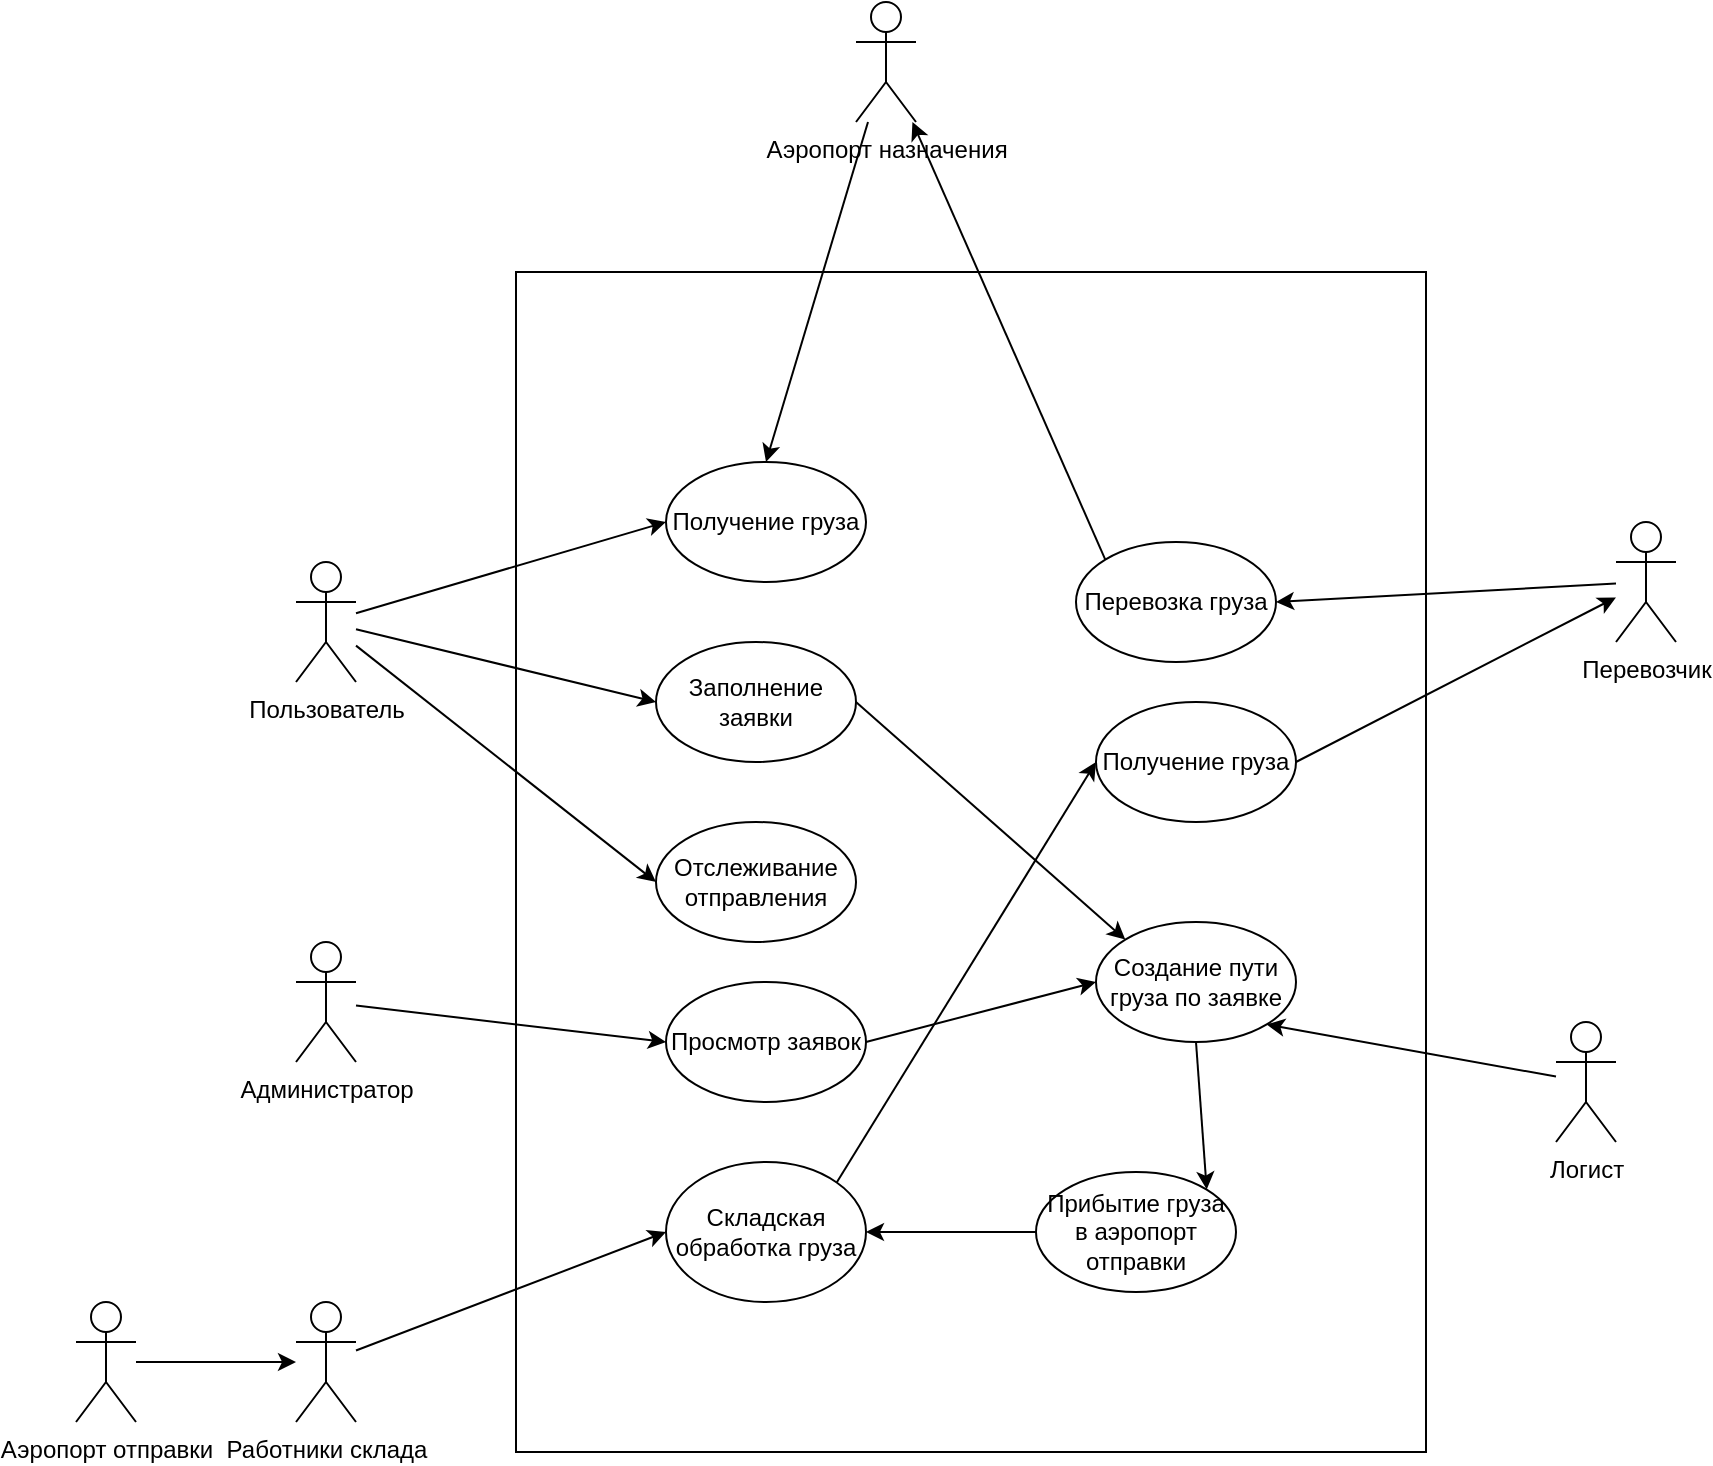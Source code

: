<mxfile version="24.4.9" type="device">
  <diagram name="Страница — 1" id="4fqIP8O1hB-H0Z5yeGxN">
    <mxGraphModel dx="2466" dy="2070" grid="1" gridSize="10" guides="1" tooltips="1" connect="1" arrows="1" fold="1" page="1" pageScale="1" pageWidth="827" pageHeight="1169" math="0" shadow="0">
      <root>
        <mxCell id="0" />
        <mxCell id="1" parent="0" />
        <mxCell id="HgeCDnkaVdGJqcdc9LPZ-58" value="" style="rounded=0;whiteSpace=wrap;html=1;" vertex="1" parent="1">
          <mxGeometry x="220" y="85" width="455" height="590" as="geometry" />
        </mxCell>
        <mxCell id="HgeCDnkaVdGJqcdc9LPZ-8" value="Пользователь" style="shape=umlActor;verticalLabelPosition=bottom;verticalAlign=top;html=1;outlineConnect=0;" vertex="1" parent="1">
          <mxGeometry x="110" y="230" width="30" height="60" as="geometry" />
        </mxCell>
        <mxCell id="HgeCDnkaVdGJqcdc9LPZ-9" value="Администратор" style="shape=umlActor;verticalLabelPosition=bottom;verticalAlign=top;html=1;outlineConnect=0;" vertex="1" parent="1">
          <mxGeometry x="110" y="420" width="30" height="60" as="geometry" />
        </mxCell>
        <mxCell id="HgeCDnkaVdGJqcdc9LPZ-11" value="Просмотр заявок" style="ellipse;whiteSpace=wrap;html=1;" vertex="1" parent="1">
          <mxGeometry x="295" y="440" width="100" height="60" as="geometry" />
        </mxCell>
        <mxCell id="HgeCDnkaVdGJqcdc9LPZ-15" value="Заполнение заявки" style="ellipse;whiteSpace=wrap;html=1;" vertex="1" parent="1">
          <mxGeometry x="290" y="270" width="100" height="60" as="geometry" />
        </mxCell>
        <mxCell id="HgeCDnkaVdGJqcdc9LPZ-16" value="Отслеживание отправления" style="ellipse;whiteSpace=wrap;html=1;" vertex="1" parent="1">
          <mxGeometry x="290" y="360" width="100" height="60" as="geometry" />
        </mxCell>
        <mxCell id="HgeCDnkaVdGJqcdc9LPZ-20" value="Логист" style="shape=umlActor;verticalLabelPosition=bottom;verticalAlign=top;html=1;outlineConnect=0;" vertex="1" parent="1">
          <mxGeometry x="740" y="460" width="30" height="60" as="geometry" />
        </mxCell>
        <mxCell id="HgeCDnkaVdGJqcdc9LPZ-21" value="Создание пути груза по заявке" style="ellipse;whiteSpace=wrap;html=1;" vertex="1" parent="1">
          <mxGeometry x="510" y="410" width="100" height="60" as="geometry" />
        </mxCell>
        <mxCell id="HgeCDnkaVdGJqcdc9LPZ-24" value="Получение груза" style="ellipse;whiteSpace=wrap;html=1;" vertex="1" parent="1">
          <mxGeometry x="295" y="180" width="100" height="60" as="geometry" />
        </mxCell>
        <mxCell id="HgeCDnkaVdGJqcdc9LPZ-26" value="Перевозчик" style="shape=umlActor;verticalLabelPosition=bottom;verticalAlign=top;html=1;outlineConnect=0;" vertex="1" parent="1">
          <mxGeometry x="770" y="210" width="30" height="60" as="geometry" />
        </mxCell>
        <mxCell id="HgeCDnkaVdGJqcdc9LPZ-27" value="Перевозка груза" style="ellipse;whiteSpace=wrap;html=1;" vertex="1" parent="1">
          <mxGeometry x="500" y="220" width="100" height="60" as="geometry" />
        </mxCell>
        <mxCell id="HgeCDnkaVdGJqcdc9LPZ-35" value="Работники склада" style="shape=umlActor;verticalLabelPosition=bottom;verticalAlign=top;html=1;outlineConnect=0;" vertex="1" parent="1">
          <mxGeometry x="110" y="600" width="30" height="60" as="geometry" />
        </mxCell>
        <mxCell id="HgeCDnkaVdGJqcdc9LPZ-36" value="Прибытие груза в аэропорт отправки" style="ellipse;whiteSpace=wrap;html=1;" vertex="1" parent="1">
          <mxGeometry x="480" y="535" width="100" height="60" as="geometry" />
        </mxCell>
        <mxCell id="HgeCDnkaVdGJqcdc9LPZ-38" value="Складская обработка груза" style="ellipse;whiteSpace=wrap;html=1;" vertex="1" parent="1">
          <mxGeometry x="295" y="530" width="100" height="70" as="geometry" />
        </mxCell>
        <mxCell id="HgeCDnkaVdGJqcdc9LPZ-41" value="Получение груза" style="ellipse;whiteSpace=wrap;html=1;" vertex="1" parent="1">
          <mxGeometry x="510" y="300" width="100" height="60" as="geometry" />
        </mxCell>
        <mxCell id="HgeCDnkaVdGJqcdc9LPZ-47" value="Аэропорт назначения" style="shape=umlActor;verticalLabelPosition=bottom;verticalAlign=top;html=1;outlineConnect=0;" vertex="1" parent="1">
          <mxGeometry x="390" y="-50" width="30" height="60" as="geometry" />
        </mxCell>
        <mxCell id="HgeCDnkaVdGJqcdc9LPZ-48" value="Аэропорт отправки" style="shape=umlActor;verticalLabelPosition=bottom;verticalAlign=top;html=1;outlineConnect=0;" vertex="1" parent="1">
          <mxGeometry y="600" width="30" height="60" as="geometry" />
        </mxCell>
        <mxCell id="HgeCDnkaVdGJqcdc9LPZ-50" value="" style="edgeStyle=none;orthogonalLoop=1;jettySize=auto;html=1;rounded=0;" edge="1" parent="1" source="HgeCDnkaVdGJqcdc9LPZ-48" target="HgeCDnkaVdGJqcdc9LPZ-35">
          <mxGeometry width="100" relative="1" as="geometry">
            <mxPoint x="190" y="670" as="sourcePoint" />
            <mxPoint x="290" y="670" as="targetPoint" />
            <Array as="points" />
          </mxGeometry>
        </mxCell>
        <mxCell id="HgeCDnkaVdGJqcdc9LPZ-59" value="" style="edgeStyle=none;orthogonalLoop=1;jettySize=auto;html=1;rounded=0;entryX=0;entryY=0.5;entryDx=0;entryDy=0;" edge="1" parent="1" source="HgeCDnkaVdGJqcdc9LPZ-35" target="HgeCDnkaVdGJqcdc9LPZ-38">
          <mxGeometry width="100" relative="1" as="geometry">
            <mxPoint x="150" y="700" as="sourcePoint" />
            <mxPoint x="250" y="700" as="targetPoint" />
            <Array as="points" />
          </mxGeometry>
        </mxCell>
        <mxCell id="HgeCDnkaVdGJqcdc9LPZ-60" value="" style="edgeStyle=none;orthogonalLoop=1;jettySize=auto;html=1;rounded=0;entryX=0;entryY=0.5;entryDx=0;entryDy=0;" edge="1" parent="1" source="HgeCDnkaVdGJqcdc9LPZ-9" target="HgeCDnkaVdGJqcdc9LPZ-11">
          <mxGeometry width="100" relative="1" as="geometry">
            <mxPoint x="20" y="540" as="sourcePoint" />
            <mxPoint x="120" y="540" as="targetPoint" />
            <Array as="points" />
          </mxGeometry>
        </mxCell>
        <mxCell id="HgeCDnkaVdGJqcdc9LPZ-61" value="" style="edgeStyle=none;orthogonalLoop=1;jettySize=auto;html=1;rounded=0;entryX=0;entryY=0.5;entryDx=0;entryDy=0;" edge="1" parent="1" source="HgeCDnkaVdGJqcdc9LPZ-8" target="HgeCDnkaVdGJqcdc9LPZ-24">
          <mxGeometry width="100" relative="1" as="geometry">
            <mxPoint x="90" y="370" as="sourcePoint" />
            <mxPoint x="190" y="370" as="targetPoint" />
            <Array as="points" />
          </mxGeometry>
        </mxCell>
        <mxCell id="HgeCDnkaVdGJqcdc9LPZ-62" value="" style="edgeStyle=none;orthogonalLoop=1;jettySize=auto;html=1;rounded=0;entryX=0;entryY=0.5;entryDx=0;entryDy=0;" edge="1" parent="1" source="HgeCDnkaVdGJqcdc9LPZ-8" target="HgeCDnkaVdGJqcdc9LPZ-15">
          <mxGeometry width="100" relative="1" as="geometry">
            <mxPoint x="120" y="350" as="sourcePoint" />
            <mxPoint x="220" y="350" as="targetPoint" />
            <Array as="points" />
          </mxGeometry>
        </mxCell>
        <mxCell id="HgeCDnkaVdGJqcdc9LPZ-63" value="" style="edgeStyle=none;orthogonalLoop=1;jettySize=auto;html=1;rounded=0;entryX=0;entryY=0.5;entryDx=0;entryDy=0;" edge="1" parent="1" source="HgeCDnkaVdGJqcdc9LPZ-8" target="HgeCDnkaVdGJqcdc9LPZ-16">
          <mxGeometry width="100" relative="1" as="geometry">
            <mxPoint x="70" y="370" as="sourcePoint" />
            <mxPoint x="170" y="370" as="targetPoint" />
            <Array as="points" />
          </mxGeometry>
        </mxCell>
        <mxCell id="HgeCDnkaVdGJqcdc9LPZ-64" value="" style="edgeStyle=none;orthogonalLoop=1;jettySize=auto;html=1;rounded=0;entryX=0.5;entryY=0;entryDx=0;entryDy=0;" edge="1" parent="1" source="HgeCDnkaVdGJqcdc9LPZ-47" target="HgeCDnkaVdGJqcdc9LPZ-24">
          <mxGeometry width="100" relative="1" as="geometry">
            <mxPoint x="110" y="70" as="sourcePoint" />
            <mxPoint x="130" y="160" as="targetPoint" />
            <Array as="points" />
          </mxGeometry>
        </mxCell>
        <mxCell id="HgeCDnkaVdGJqcdc9LPZ-65" value="" style="edgeStyle=none;orthogonalLoop=1;jettySize=auto;html=1;rounded=0;entryX=1;entryY=0.5;entryDx=0;entryDy=0;" edge="1" parent="1" source="HgeCDnkaVdGJqcdc9LPZ-26" target="HgeCDnkaVdGJqcdc9LPZ-27">
          <mxGeometry width="100" relative="1" as="geometry">
            <mxPoint x="700" y="360" as="sourcePoint" />
            <mxPoint x="800" y="360" as="targetPoint" />
            <Array as="points" />
          </mxGeometry>
        </mxCell>
        <mxCell id="HgeCDnkaVdGJqcdc9LPZ-66" value="" style="edgeStyle=none;orthogonalLoop=1;jettySize=auto;html=1;rounded=0;exitX=0;exitY=0;exitDx=0;exitDy=0;" edge="1" parent="1" source="HgeCDnkaVdGJqcdc9LPZ-27" target="HgeCDnkaVdGJqcdc9LPZ-47">
          <mxGeometry width="100" relative="1" as="geometry">
            <mxPoint x="590" as="sourcePoint" />
            <mxPoint x="690" as="targetPoint" />
            <Array as="points" />
          </mxGeometry>
        </mxCell>
        <mxCell id="HgeCDnkaVdGJqcdc9LPZ-67" value="" style="edgeStyle=none;orthogonalLoop=1;jettySize=auto;html=1;rounded=0;entryX=1;entryY=1;entryDx=0;entryDy=0;" edge="1" parent="1" source="HgeCDnkaVdGJqcdc9LPZ-20" target="HgeCDnkaVdGJqcdc9LPZ-21">
          <mxGeometry width="100" relative="1" as="geometry">
            <mxPoint x="715" y="610" as="sourcePoint" />
            <mxPoint x="815" y="610" as="targetPoint" />
            <Array as="points" />
          </mxGeometry>
        </mxCell>
        <mxCell id="HgeCDnkaVdGJqcdc9LPZ-68" value="" style="edgeStyle=none;orthogonalLoop=1;jettySize=auto;html=1;rounded=0;entryX=1;entryY=0;entryDx=0;entryDy=0;exitX=0.5;exitY=1;exitDx=0;exitDy=0;" edge="1" parent="1" source="HgeCDnkaVdGJqcdc9LPZ-21" target="HgeCDnkaVdGJqcdc9LPZ-36">
          <mxGeometry width="100" relative="1" as="geometry">
            <mxPoint x="720" y="390" as="sourcePoint" />
            <mxPoint x="820" y="390" as="targetPoint" />
            <Array as="points" />
          </mxGeometry>
        </mxCell>
        <mxCell id="HgeCDnkaVdGJqcdc9LPZ-69" value="" style="edgeStyle=none;orthogonalLoop=1;jettySize=auto;html=1;rounded=0;entryX=0;entryY=0.5;entryDx=0;entryDy=0;exitX=1;exitY=0;exitDx=0;exitDy=0;" edge="1" parent="1" source="HgeCDnkaVdGJqcdc9LPZ-38" target="HgeCDnkaVdGJqcdc9LPZ-41">
          <mxGeometry width="100" relative="1" as="geometry">
            <mxPoint x="400" y="530" as="sourcePoint" />
            <mxPoint x="500" y="530" as="targetPoint" />
            <Array as="points" />
          </mxGeometry>
        </mxCell>
        <mxCell id="HgeCDnkaVdGJqcdc9LPZ-70" value="" style="edgeStyle=none;orthogonalLoop=1;jettySize=auto;html=1;rounded=0;exitX=1;exitY=0.5;exitDx=0;exitDy=0;" edge="1" parent="1" source="HgeCDnkaVdGJqcdc9LPZ-41" target="HgeCDnkaVdGJqcdc9LPZ-26">
          <mxGeometry width="100" relative="1" as="geometry">
            <mxPoint x="680" y="340" as="sourcePoint" />
            <mxPoint x="780" y="340" as="targetPoint" />
            <Array as="points" />
          </mxGeometry>
        </mxCell>
        <mxCell id="HgeCDnkaVdGJqcdc9LPZ-71" value="" style="edgeStyle=none;orthogonalLoop=1;jettySize=auto;html=1;rounded=0;exitX=1;exitY=0.5;exitDx=0;exitDy=0;entryX=0;entryY=0.5;entryDx=0;entryDy=0;" edge="1" parent="1" source="HgeCDnkaVdGJqcdc9LPZ-11" target="HgeCDnkaVdGJqcdc9LPZ-21">
          <mxGeometry width="100" relative="1" as="geometry">
            <mxPoint x="410" y="520" as="sourcePoint" />
            <mxPoint x="510" y="520" as="targetPoint" />
            <Array as="points" />
          </mxGeometry>
        </mxCell>
        <mxCell id="HgeCDnkaVdGJqcdc9LPZ-72" value="" style="edgeStyle=none;orthogonalLoop=1;jettySize=auto;html=1;rounded=0;exitX=1;exitY=0.5;exitDx=0;exitDy=0;entryX=0;entryY=0;entryDx=0;entryDy=0;" edge="1" parent="1" source="HgeCDnkaVdGJqcdc9LPZ-15" target="HgeCDnkaVdGJqcdc9LPZ-21">
          <mxGeometry width="100" relative="1" as="geometry">
            <mxPoint x="700" y="360" as="sourcePoint" />
            <mxPoint x="800" y="360" as="targetPoint" />
            <Array as="points" />
          </mxGeometry>
        </mxCell>
        <mxCell id="HgeCDnkaVdGJqcdc9LPZ-73" value="" style="edgeStyle=none;orthogonalLoop=1;jettySize=auto;html=1;rounded=0;entryX=1;entryY=0.5;entryDx=0;entryDy=0;exitX=0;exitY=0.5;exitDx=0;exitDy=0;" edge="1" parent="1" source="HgeCDnkaVdGJqcdc9LPZ-36" target="HgeCDnkaVdGJqcdc9LPZ-38">
          <mxGeometry width="100" relative="1" as="geometry">
            <mxPoint x="700" y="640" as="sourcePoint" />
            <mxPoint x="800" y="640" as="targetPoint" />
            <Array as="points" />
          </mxGeometry>
        </mxCell>
      </root>
    </mxGraphModel>
  </diagram>
</mxfile>
